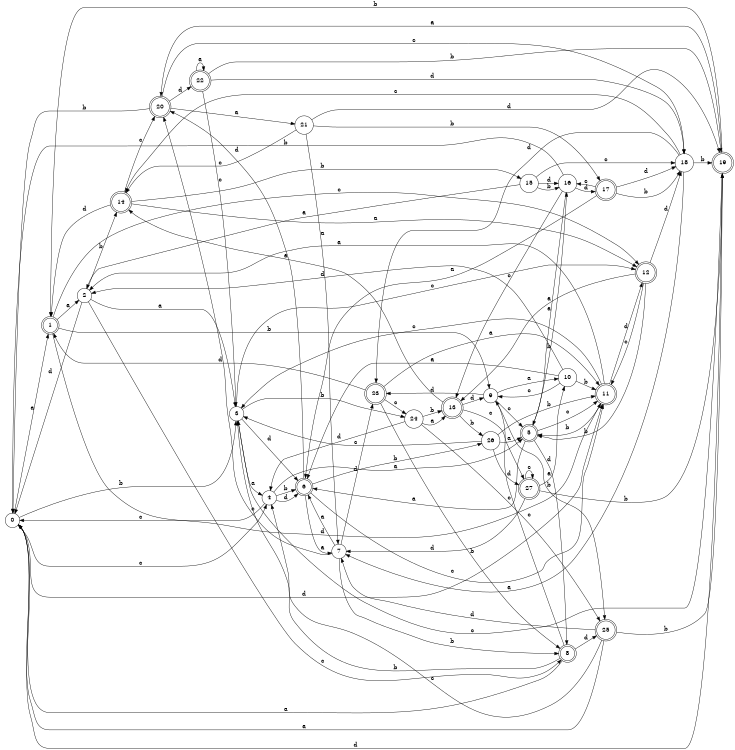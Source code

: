 digraph n23_2 {
__start0 [label="" shape="none"];

rankdir=LR;
size="8,5";

s0 [style="filled", color="black", fillcolor="white" shape="circle", label="0"];
s1 [style="rounded,filled", color="black", fillcolor="white" shape="doublecircle", label="1"];
s2 [style="filled", color="black", fillcolor="white" shape="circle", label="2"];
s3 [style="filled", color="black", fillcolor="white" shape="circle", label="3"];
s4 [style="filled", color="black", fillcolor="white" shape="circle", label="4"];
s5 [style="rounded,filled", color="black", fillcolor="white" shape="doublecircle", label="5"];
s6 [style="rounded,filled", color="black", fillcolor="white" shape="doublecircle", label="6"];
s7 [style="filled", color="black", fillcolor="white" shape="circle", label="7"];
s8 [style="rounded,filled", color="black", fillcolor="white" shape="doublecircle", label="8"];
s9 [style="filled", color="black", fillcolor="white" shape="circle", label="9"];
s10 [style="filled", color="black", fillcolor="white" shape="circle", label="10"];
s11 [style="rounded,filled", color="black", fillcolor="white" shape="doublecircle", label="11"];
s12 [style="rounded,filled", color="black", fillcolor="white" shape="doublecircle", label="12"];
s13 [style="rounded,filled", color="black", fillcolor="white" shape="doublecircle", label="13"];
s14 [style="rounded,filled", color="black", fillcolor="white" shape="doublecircle", label="14"];
s15 [style="filled", color="black", fillcolor="white" shape="circle", label="15"];
s16 [style="filled", color="black", fillcolor="white" shape="circle", label="16"];
s17 [style="rounded,filled", color="black", fillcolor="white" shape="doublecircle", label="17"];
s18 [style="filled", color="black", fillcolor="white" shape="circle", label="18"];
s19 [style="rounded,filled", color="black", fillcolor="white" shape="doublecircle", label="19"];
s20 [style="rounded,filled", color="black", fillcolor="white" shape="doublecircle", label="20"];
s21 [style="filled", color="black", fillcolor="white" shape="circle", label="21"];
s22 [style="rounded,filled", color="black", fillcolor="white" shape="doublecircle", label="22"];
s23 [style="rounded,filled", color="black", fillcolor="white" shape="doublecircle", label="23"];
s24 [style="filled", color="black", fillcolor="white" shape="circle", label="24"];
s25 [style="rounded,filled", color="black", fillcolor="white" shape="doublecircle", label="25"];
s26 [style="filled", color="black", fillcolor="white" shape="circle", label="26"];
s27 [style="rounded,filled", color="black", fillcolor="white" shape="doublecircle", label="27"];
s0 -> s1 [label="a"];
s0 -> s3 [label="b"];
s0 -> s4 [label="c"];
s0 -> s11 [label="d"];
s1 -> s2 [label="a"];
s1 -> s9 [label="b"];
s1 -> s12 [label="c"];
s1 -> s11 [label="d"];
s2 -> s3 [label="a"];
s2 -> s14 [label="b"];
s2 -> s8 [label="c"];
s2 -> s0 [label="d"];
s3 -> s4 [label="a"];
s3 -> s24 [label="b"];
s3 -> s12 [label="c"];
s3 -> s6 [label="d"];
s4 -> s5 [label="a"];
s4 -> s6 [label="b"];
s4 -> s0 [label="c"];
s4 -> s6 [label="d"];
s5 -> s6 [label="a"];
s5 -> s16 [label="b"];
s5 -> s11 [label="c"];
s5 -> s8 [label="d"];
s6 -> s7 [label="a"];
s6 -> s26 [label="b"];
s6 -> s11 [label="c"];
s6 -> s20 [label="d"];
s7 -> s6 [label="a"];
s7 -> s8 [label="b"];
s7 -> s20 [label="c"];
s7 -> s23 [label="d"];
s8 -> s0 [label="a"];
s8 -> s3 [label="b"];
s8 -> s9 [label="c"];
s8 -> s25 [label="d"];
s9 -> s10 [label="a"];
s9 -> s25 [label="b"];
s9 -> s5 [label="c"];
s9 -> s23 [label="d"];
s10 -> s6 [label="a"];
s10 -> s11 [label="b"];
s10 -> s9 [label="c"];
s10 -> s2 [label="d"];
s11 -> s2 [label="a"];
s11 -> s5 [label="b"];
s11 -> s3 [label="c"];
s11 -> s12 [label="d"];
s12 -> s13 [label="a"];
s12 -> s5 [label="b"];
s12 -> s11 [label="c"];
s12 -> s18 [label="d"];
s13 -> s14 [label="a"];
s13 -> s26 [label="b"];
s13 -> s27 [label="c"];
s13 -> s9 [label="d"];
s14 -> s12 [label="a"];
s14 -> s15 [label="b"];
s14 -> s20 [label="c"];
s14 -> s1 [label="d"];
s15 -> s2 [label="a"];
s15 -> s16 [label="b"];
s15 -> s18 [label="c"];
s15 -> s16 [label="d"];
s16 -> s5 [label="a"];
s16 -> s0 [label="b"];
s16 -> s13 [label="c"];
s16 -> s17 [label="d"];
s17 -> s6 [label="a"];
s17 -> s18 [label="b"];
s17 -> s16 [label="c"];
s17 -> s18 [label="d"];
s18 -> s7 [label="a"];
s18 -> s19 [label="b"];
s18 -> s14 [label="c"];
s18 -> s23 [label="d"];
s19 -> s20 [label="a"];
s19 -> s1 [label="b"];
s19 -> s3 [label="c"];
s19 -> s0 [label="d"];
s20 -> s21 [label="a"];
s20 -> s0 [label="b"];
s20 -> s18 [label="c"];
s20 -> s22 [label="d"];
s21 -> s7 [label="a"];
s21 -> s17 [label="b"];
s21 -> s14 [label="c"];
s21 -> s19 [label="d"];
s22 -> s22 [label="a"];
s22 -> s19 [label="b"];
s22 -> s3 [label="c"];
s22 -> s18 [label="d"];
s23 -> s11 [label="a"];
s23 -> s8 [label="b"];
s23 -> s24 [label="c"];
s23 -> s1 [label="d"];
s24 -> s13 [label="a"];
s24 -> s13 [label="b"];
s24 -> s25 [label="c"];
s24 -> s4 [label="d"];
s25 -> s0 [label="a"];
s25 -> s19 [label="b"];
s25 -> s4 [label="c"];
s25 -> s7 [label="d"];
s26 -> s5 [label="a"];
s26 -> s11 [label="b"];
s26 -> s3 [label="c"];
s26 -> s27 [label="d"];
s27 -> s10 [label="a"];
s27 -> s19 [label="b"];
s27 -> s27 [label="c"];
s27 -> s7 [label="d"];

}